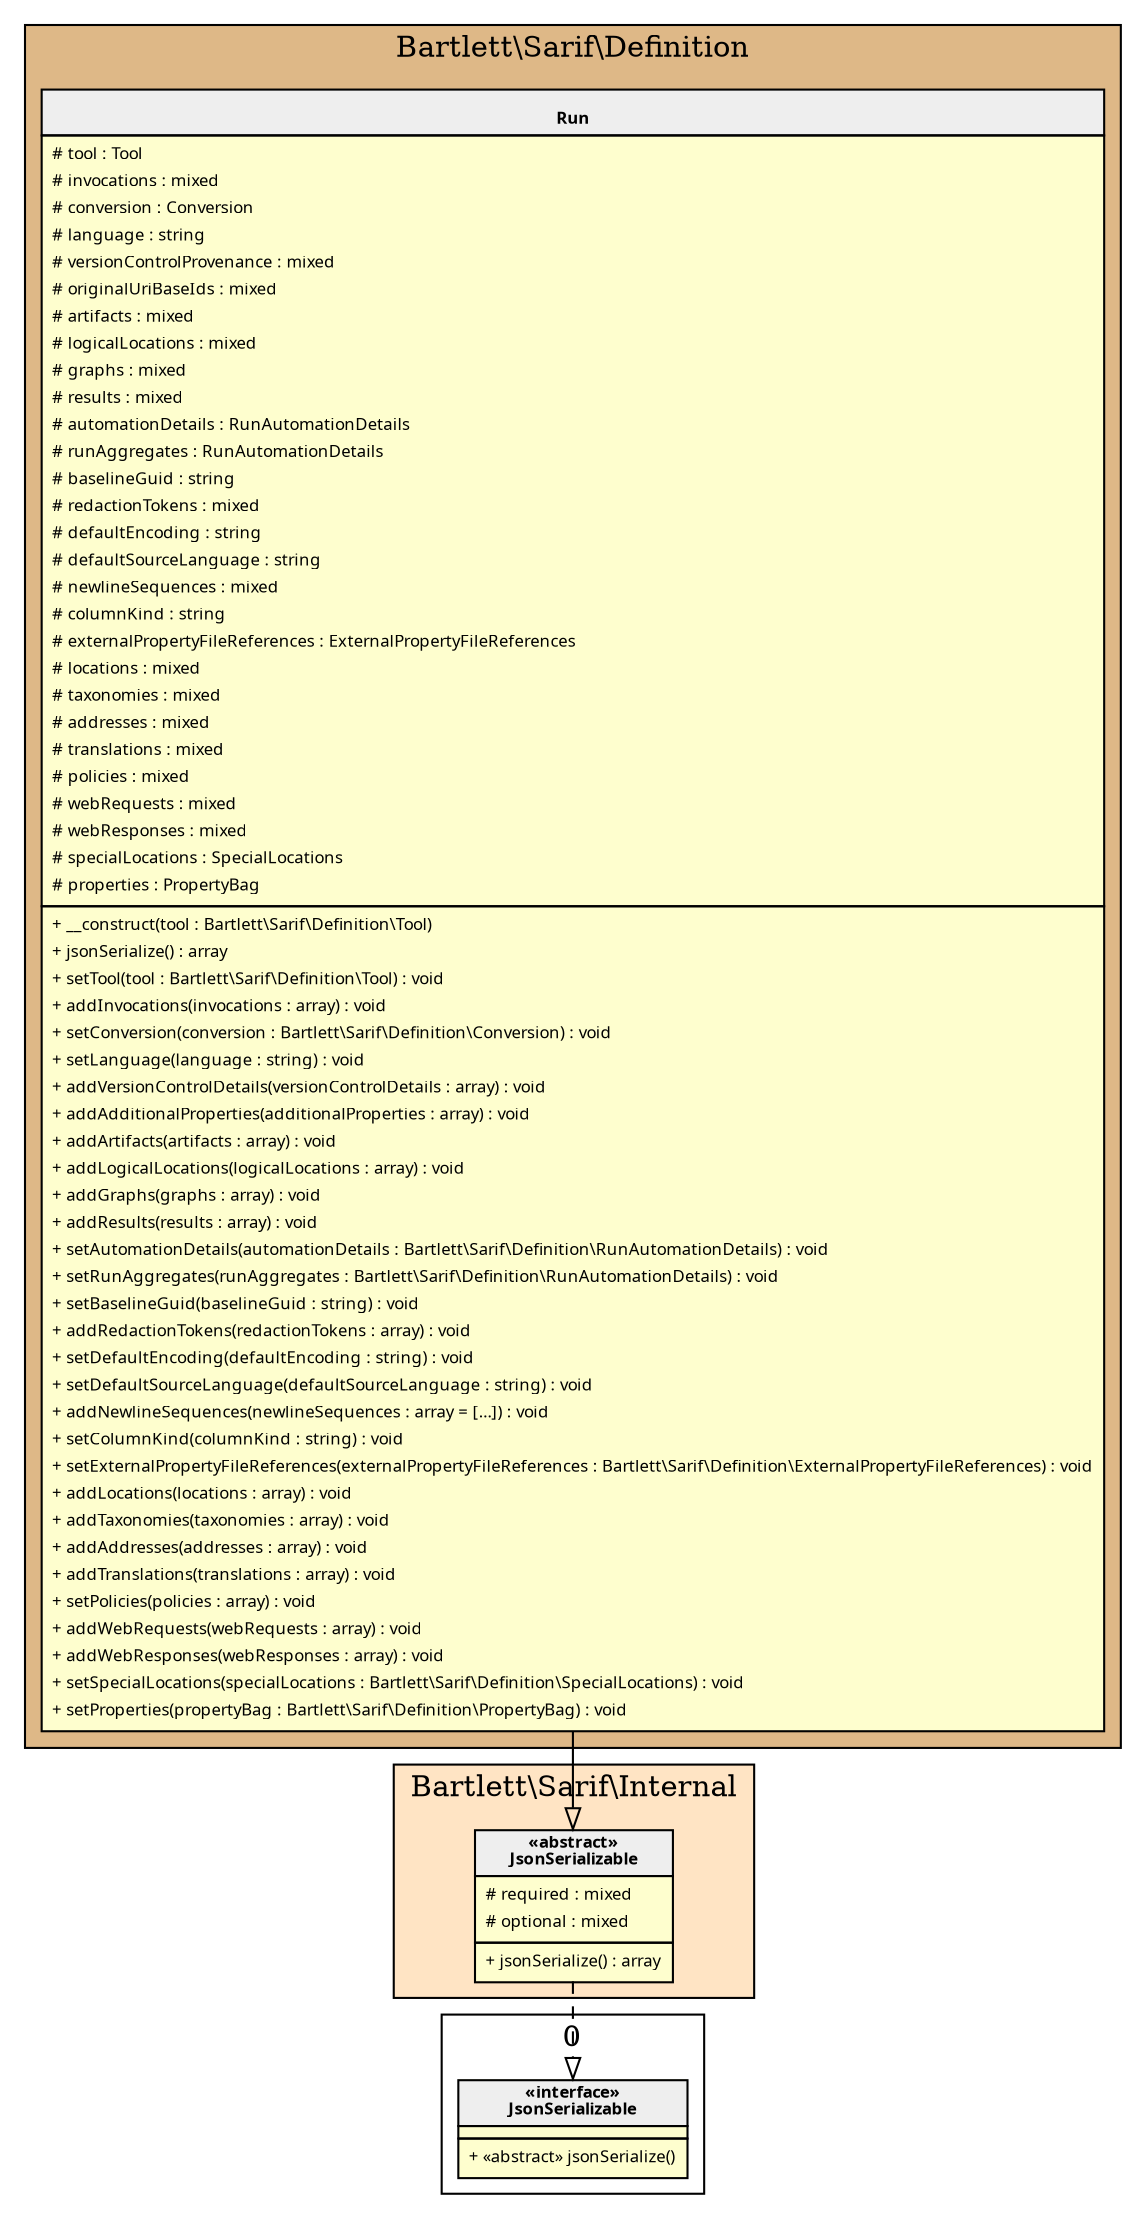 digraph {
  graph [name="G" overlap="false" rankdir="TB" bgcolor="transparent"]
  node [fontname="Verdana" fontsize=8 shape="none" margin=0 fillcolor="#FEFECE" style="filled"]
  edge [fontname="Verdana" fontsize=8]
  subgraph cluster_0 {
    graph [bgcolor="BurlyWood"]
    label = "Bartlett\\Sarif\\Definition"
    "Bartlett\\Sarif\\Definition\\Run" [shape="none" label=<
<table cellspacing="0" border="0" cellborder="1">
    <tr><td bgcolor="#eeeeee"><b><br/>Run</b></td></tr>
    <tr><td><table border="0" cellspacing="0" cellpadding="2">
    <tr><td align="left"># tool : Tool</td></tr>
    <tr><td align="left"># invocations : mixed</td></tr>
    <tr><td align="left"># conversion : Conversion</td></tr>
    <tr><td align="left"># language : string</td></tr>
    <tr><td align="left"># versionControlProvenance : mixed</td></tr>
    <tr><td align="left"># originalUriBaseIds : mixed</td></tr>
    <tr><td align="left"># artifacts : mixed</td></tr>
    <tr><td align="left"># logicalLocations : mixed</td></tr>
    <tr><td align="left"># graphs : mixed</td></tr>
    <tr><td align="left"># results : mixed</td></tr>
    <tr><td align="left"># automationDetails : RunAutomationDetails</td></tr>
    <tr><td align="left"># runAggregates : RunAutomationDetails</td></tr>
    <tr><td align="left"># baselineGuid : string</td></tr>
    <tr><td align="left"># redactionTokens : mixed</td></tr>
    <tr><td align="left"># defaultEncoding : string</td></tr>
    <tr><td align="left"># defaultSourceLanguage : string</td></tr>
    <tr><td align="left"># newlineSequences : mixed</td></tr>
    <tr><td align="left"># columnKind : string</td></tr>
    <tr><td align="left"># externalPropertyFileReferences : ExternalPropertyFileReferences</td></tr>
    <tr><td align="left"># locations : mixed</td></tr>
    <tr><td align="left"># taxonomies : mixed</td></tr>
    <tr><td align="left"># addresses : mixed</td></tr>
    <tr><td align="left"># translations : mixed</td></tr>
    <tr><td align="left"># policies : mixed</td></tr>
    <tr><td align="left"># webRequests : mixed</td></tr>
    <tr><td align="left"># webResponses : mixed</td></tr>
    <tr><td align="left"># specialLocations : SpecialLocations</td></tr>
    <tr><td align="left"># properties : PropertyBag</td></tr>
</table></td></tr>
    <tr><td><table border="0" cellspacing="0" cellpadding="2">
    <tr><td align="left">+ __construct(tool : Bartlett\\Sarif\\Definition\\Tool)</td></tr>
    <tr><td align="left">+ jsonSerialize() : array</td></tr>
    <tr><td align="left">+ setTool(tool : Bartlett\\Sarif\\Definition\\Tool) : void</td></tr>
    <tr><td align="left">+ addInvocations(invocations : array) : void</td></tr>
    <tr><td align="left">+ setConversion(conversion : Bartlett\\Sarif\\Definition\\Conversion) : void</td></tr>
    <tr><td align="left">+ setLanguage(language : string) : void</td></tr>
    <tr><td align="left">+ addVersionControlDetails(versionControlDetails : array) : void</td></tr>
    <tr><td align="left">+ addAdditionalProperties(additionalProperties : array) : void</td></tr>
    <tr><td align="left">+ addArtifacts(artifacts : array) : void</td></tr>
    <tr><td align="left">+ addLogicalLocations(logicalLocations : array) : void</td></tr>
    <tr><td align="left">+ addGraphs(graphs : array) : void</td></tr>
    <tr><td align="left">+ addResults(results : array) : void</td></tr>
    <tr><td align="left">+ setAutomationDetails(automationDetails : Bartlett\\Sarif\\Definition\\RunAutomationDetails) : void</td></tr>
    <tr><td align="left">+ setRunAggregates(runAggregates : Bartlett\\Sarif\\Definition\\RunAutomationDetails) : void</td></tr>
    <tr><td align="left">+ setBaselineGuid(baselineGuid : string) : void</td></tr>
    <tr><td align="left">+ addRedactionTokens(redactionTokens : array) : void</td></tr>
    <tr><td align="left">+ setDefaultEncoding(defaultEncoding : string) : void</td></tr>
    <tr><td align="left">+ setDefaultSourceLanguage(defaultSourceLanguage : string) : void</td></tr>
    <tr><td align="left">+ addNewlineSequences(newlineSequences : array = […]) : void</td></tr>
    <tr><td align="left">+ setColumnKind(columnKind : string) : void</td></tr>
    <tr><td align="left">+ setExternalPropertyFileReferences(externalPropertyFileReferences : Bartlett\\Sarif\\Definition\\ExternalPropertyFileReferences) : void</td></tr>
    <tr><td align="left">+ addLocations(locations : array) : void</td></tr>
    <tr><td align="left">+ addTaxonomies(taxonomies : array) : void</td></tr>
    <tr><td align="left">+ addAddresses(addresses : array) : void</td></tr>
    <tr><td align="left">+ addTranslations(translations : array) : void</td></tr>
    <tr><td align="left">+ setPolicies(policies : array) : void</td></tr>
    <tr><td align="left">+ addWebRequests(webRequests : array) : void</td></tr>
    <tr><td align="left">+ addWebResponses(webResponses : array) : void</td></tr>
    <tr><td align="left">+ setSpecialLocations(specialLocations : Bartlett\\Sarif\\Definition\\SpecialLocations) : void</td></tr>
    <tr><td align="left">+ setProperties(propertyBag : Bartlett\\Sarif\\Definition\\PropertyBag) : void</td></tr>
</table></td></tr>
</table>>]
  }
  subgraph cluster_1 {
    graph [bgcolor="Bisque"]
    label = "Bartlett\\Sarif\\Internal"
    "Bartlett\\Sarif\\Internal\\JsonSerializable" [shape="none" label=<
<table cellspacing="0" border="0" cellborder="1">
    <tr><td bgcolor="#eeeeee"><b>«abstract»<br/>JsonSerializable</b></td></tr>
    <tr><td><table border="0" cellspacing="0" cellpadding="2">
    <tr><td align="left"># required : mixed</td></tr>
    <tr><td align="left"># optional : mixed</td></tr>
</table></td></tr>
    <tr><td><table border="0" cellspacing="0" cellpadding="2">
    <tr><td align="left">+ jsonSerialize() : array</td></tr>
</table></td></tr>
</table>>]
  }
  subgraph cluster_2 {
    label = 0
    "JsonSerializable" [shape="none" label=<
<table cellspacing="0" border="0" cellborder="1">
    <tr><td bgcolor="#eeeeee"><b>«interface»<br/>JsonSerializable</b></td></tr>
    <tr><td></td></tr>
    <tr><td><table border="0" cellspacing="0" cellpadding="2">
    <tr><td align="left">+ «abstract» jsonSerialize()</td></tr>
</table></td></tr>
</table>>]
  }
  "Bartlett\\Sarif\\Internal\\JsonSerializable" -> "JsonSerializable" [arrowhead="empty" style="dashed"]
  "Bartlett\\Sarif\\Definition\\Run" -> "Bartlett\\Sarif\\Internal\\JsonSerializable" [arrowhead="empty" style="filled"]
}
